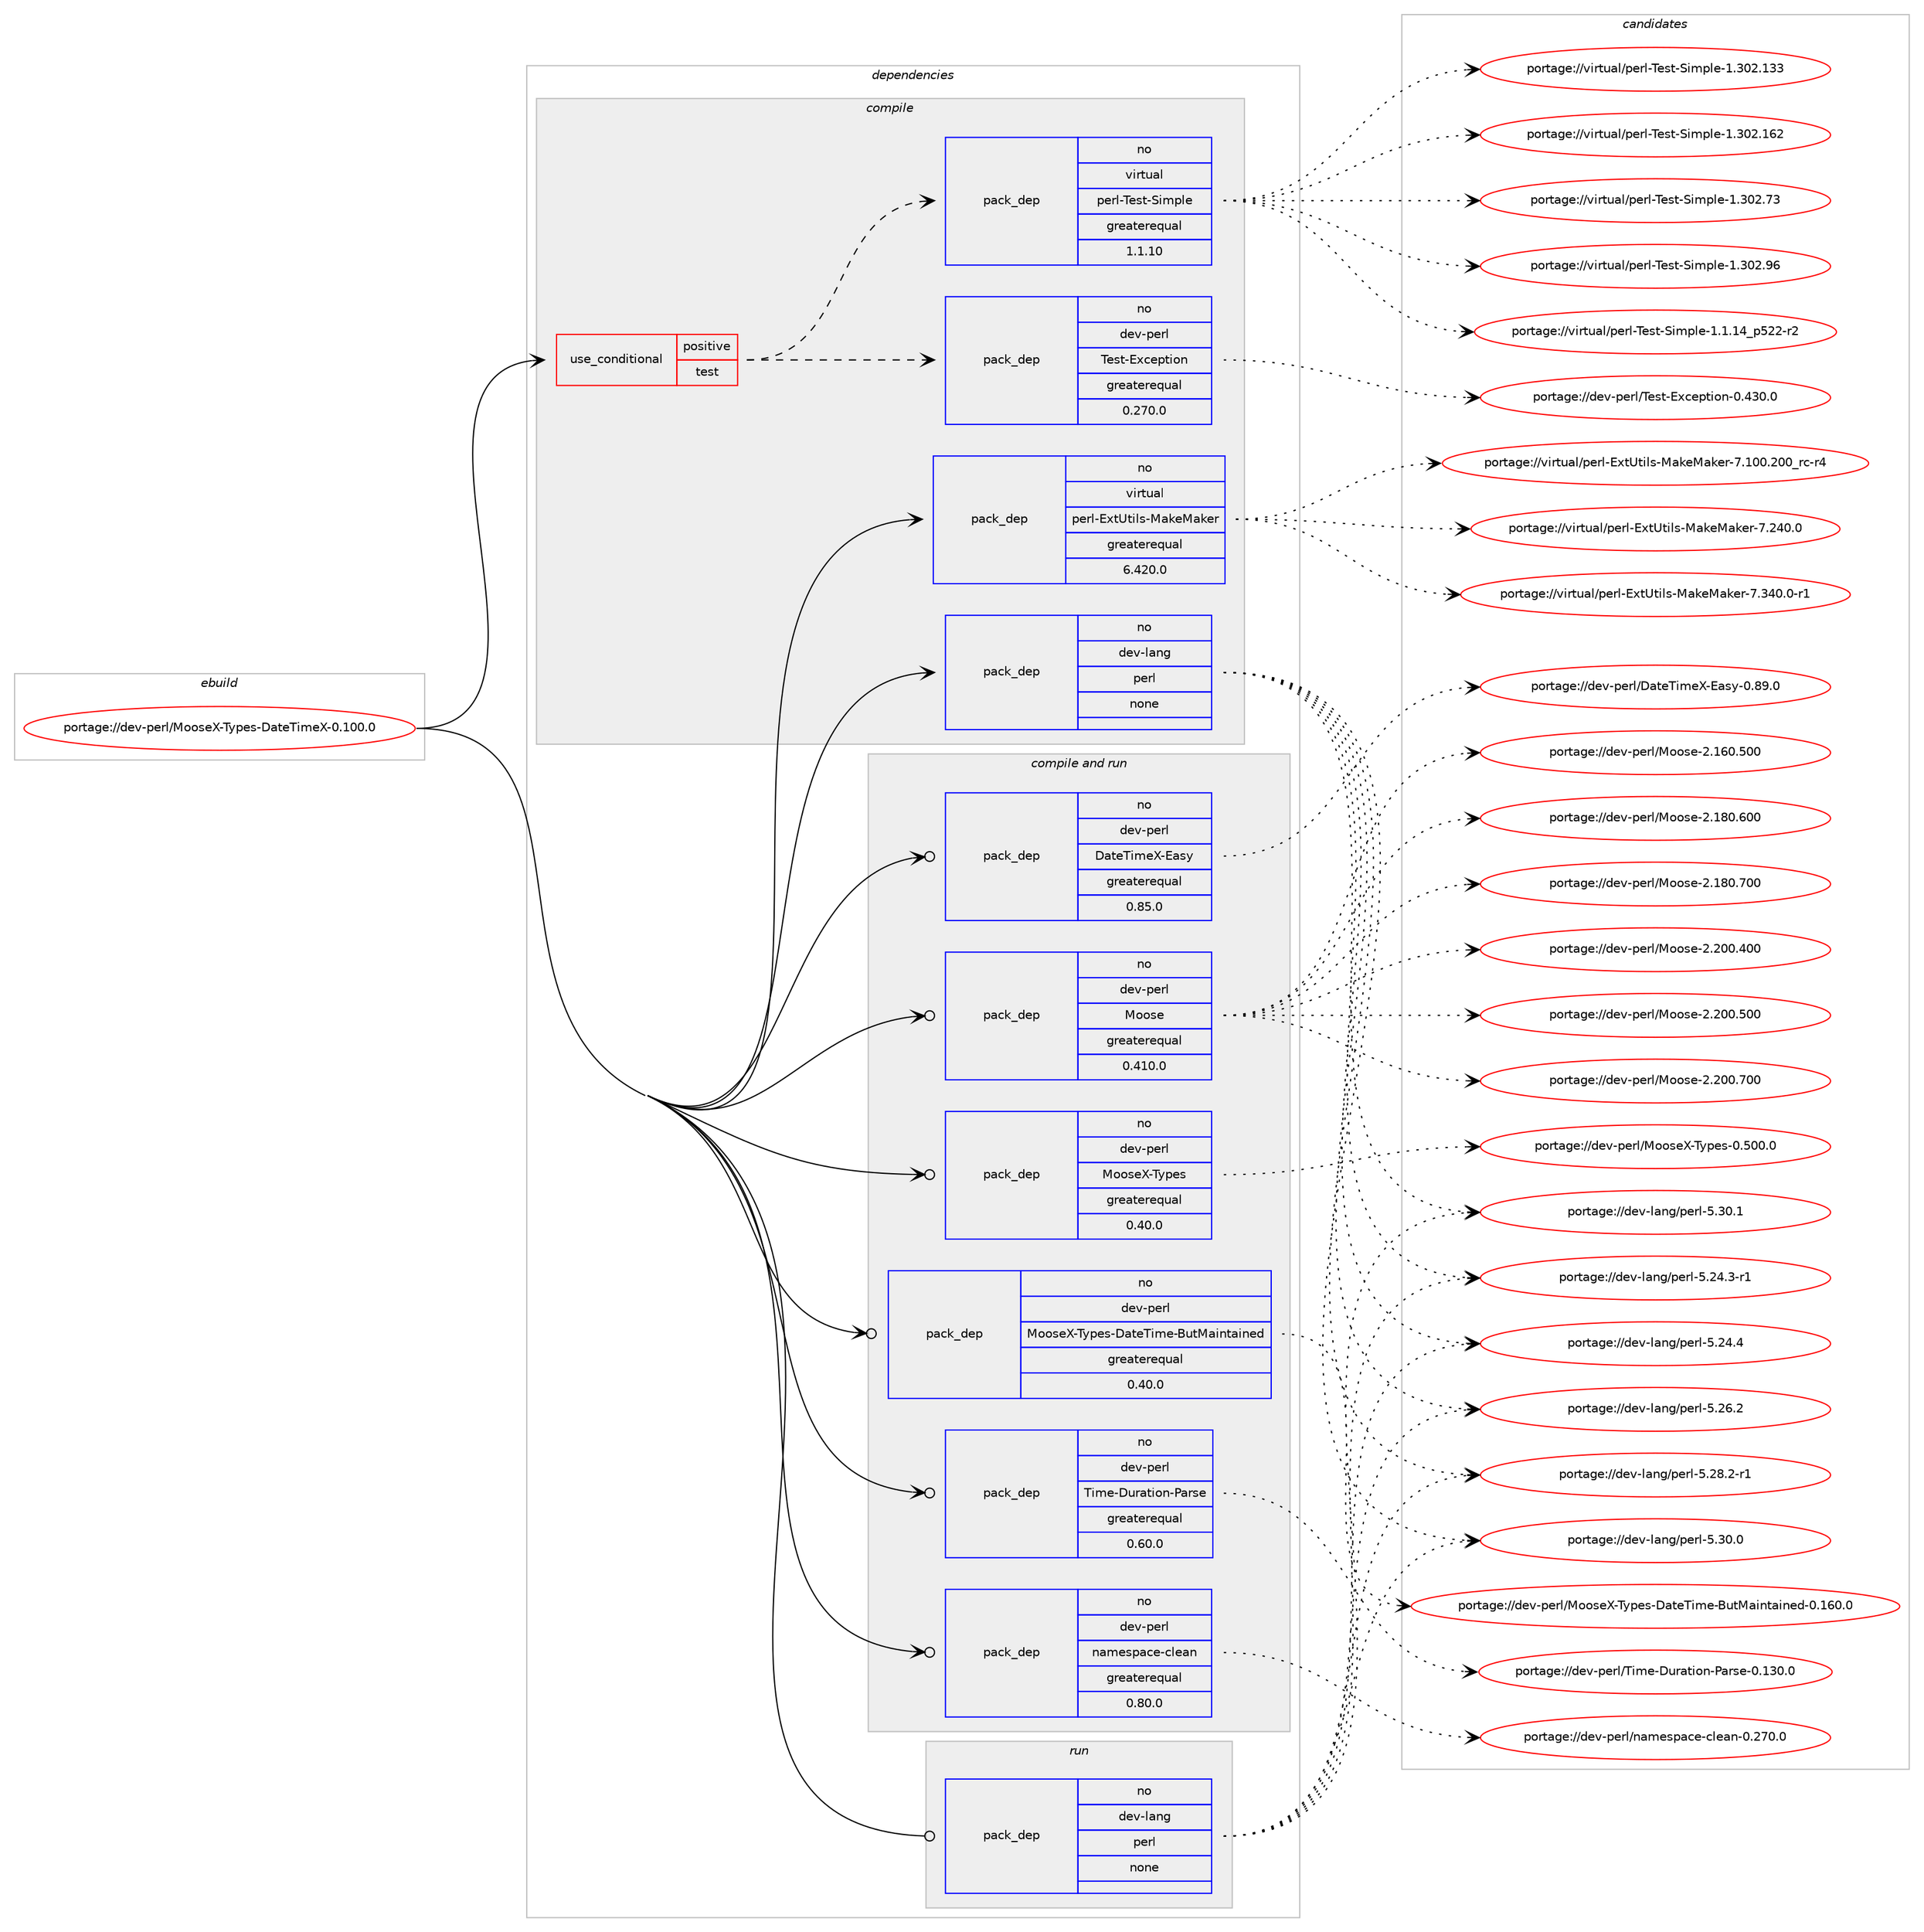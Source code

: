 digraph prolog {

# *************
# Graph options
# *************

newrank=true;
concentrate=true;
compound=true;
graph [rankdir=LR,fontname=Helvetica,fontsize=10,ranksep=1.5];#, ranksep=2.5, nodesep=0.2];
edge  [arrowhead=vee];
node  [fontname=Helvetica,fontsize=10];

# **********
# The ebuild
# **********

subgraph cluster_leftcol {
color=gray;
rank=same;
label=<<i>ebuild</i>>;
id [label="portage://dev-perl/MooseX-Types-DateTimeX-0.100.0", color=red, width=4, href="../dev-perl/MooseX-Types-DateTimeX-0.100.0.svg"];
}

# ****************
# The dependencies
# ****************

subgraph cluster_midcol {
color=gray;
label=<<i>dependencies</i>>;
subgraph cluster_compile {
fillcolor="#eeeeee";
style=filled;
label=<<i>compile</i>>;
subgraph cond23333 {
dependency117559 [label=<<TABLE BORDER="0" CELLBORDER="1" CELLSPACING="0" CELLPADDING="4"><TR><TD ROWSPAN="3" CELLPADDING="10">use_conditional</TD></TR><TR><TD>positive</TD></TR><TR><TD>test</TD></TR></TABLE>>, shape=none, color=red];
subgraph pack91043 {
dependency117560 [label=<<TABLE BORDER="0" CELLBORDER="1" CELLSPACING="0" CELLPADDING="4" WIDTH="220"><TR><TD ROWSPAN="6" CELLPADDING="30">pack_dep</TD></TR><TR><TD WIDTH="110">no</TD></TR><TR><TD>virtual</TD></TR><TR><TD>perl-Test-Simple</TD></TR><TR><TD>greaterequal</TD></TR><TR><TD>1.1.10</TD></TR></TABLE>>, shape=none, color=blue];
}
dependency117559:e -> dependency117560:w [weight=20,style="dashed",arrowhead="vee"];
subgraph pack91044 {
dependency117561 [label=<<TABLE BORDER="0" CELLBORDER="1" CELLSPACING="0" CELLPADDING="4" WIDTH="220"><TR><TD ROWSPAN="6" CELLPADDING="30">pack_dep</TD></TR><TR><TD WIDTH="110">no</TD></TR><TR><TD>dev-perl</TD></TR><TR><TD>Test-Exception</TD></TR><TR><TD>greaterequal</TD></TR><TR><TD>0.270.0</TD></TR></TABLE>>, shape=none, color=blue];
}
dependency117559:e -> dependency117561:w [weight=20,style="dashed",arrowhead="vee"];
}
id:e -> dependency117559:w [weight=20,style="solid",arrowhead="vee"];
subgraph pack91045 {
dependency117562 [label=<<TABLE BORDER="0" CELLBORDER="1" CELLSPACING="0" CELLPADDING="4" WIDTH="220"><TR><TD ROWSPAN="6" CELLPADDING="30">pack_dep</TD></TR><TR><TD WIDTH="110">no</TD></TR><TR><TD>dev-lang</TD></TR><TR><TD>perl</TD></TR><TR><TD>none</TD></TR><TR><TD></TD></TR></TABLE>>, shape=none, color=blue];
}
id:e -> dependency117562:w [weight=20,style="solid",arrowhead="vee"];
subgraph pack91046 {
dependency117563 [label=<<TABLE BORDER="0" CELLBORDER="1" CELLSPACING="0" CELLPADDING="4" WIDTH="220"><TR><TD ROWSPAN="6" CELLPADDING="30">pack_dep</TD></TR><TR><TD WIDTH="110">no</TD></TR><TR><TD>virtual</TD></TR><TR><TD>perl-ExtUtils-MakeMaker</TD></TR><TR><TD>greaterequal</TD></TR><TR><TD>6.420.0</TD></TR></TABLE>>, shape=none, color=blue];
}
id:e -> dependency117563:w [weight=20,style="solid",arrowhead="vee"];
}
subgraph cluster_compileandrun {
fillcolor="#eeeeee";
style=filled;
label=<<i>compile and run</i>>;
subgraph pack91047 {
dependency117564 [label=<<TABLE BORDER="0" CELLBORDER="1" CELLSPACING="0" CELLPADDING="4" WIDTH="220"><TR><TD ROWSPAN="6" CELLPADDING="30">pack_dep</TD></TR><TR><TD WIDTH="110">no</TD></TR><TR><TD>dev-perl</TD></TR><TR><TD>DateTimeX-Easy</TD></TR><TR><TD>greaterequal</TD></TR><TR><TD>0.85.0</TD></TR></TABLE>>, shape=none, color=blue];
}
id:e -> dependency117564:w [weight=20,style="solid",arrowhead="odotvee"];
subgraph pack91048 {
dependency117565 [label=<<TABLE BORDER="0" CELLBORDER="1" CELLSPACING="0" CELLPADDING="4" WIDTH="220"><TR><TD ROWSPAN="6" CELLPADDING="30">pack_dep</TD></TR><TR><TD WIDTH="110">no</TD></TR><TR><TD>dev-perl</TD></TR><TR><TD>Moose</TD></TR><TR><TD>greaterequal</TD></TR><TR><TD>0.410.0</TD></TR></TABLE>>, shape=none, color=blue];
}
id:e -> dependency117565:w [weight=20,style="solid",arrowhead="odotvee"];
subgraph pack91049 {
dependency117566 [label=<<TABLE BORDER="0" CELLBORDER="1" CELLSPACING="0" CELLPADDING="4" WIDTH="220"><TR><TD ROWSPAN="6" CELLPADDING="30">pack_dep</TD></TR><TR><TD WIDTH="110">no</TD></TR><TR><TD>dev-perl</TD></TR><TR><TD>MooseX-Types</TD></TR><TR><TD>greaterequal</TD></TR><TR><TD>0.40.0</TD></TR></TABLE>>, shape=none, color=blue];
}
id:e -> dependency117566:w [weight=20,style="solid",arrowhead="odotvee"];
subgraph pack91050 {
dependency117567 [label=<<TABLE BORDER="0" CELLBORDER="1" CELLSPACING="0" CELLPADDING="4" WIDTH="220"><TR><TD ROWSPAN="6" CELLPADDING="30">pack_dep</TD></TR><TR><TD WIDTH="110">no</TD></TR><TR><TD>dev-perl</TD></TR><TR><TD>MooseX-Types-DateTime-ButMaintained</TD></TR><TR><TD>greaterequal</TD></TR><TR><TD>0.40.0</TD></TR></TABLE>>, shape=none, color=blue];
}
id:e -> dependency117567:w [weight=20,style="solid",arrowhead="odotvee"];
subgraph pack91051 {
dependency117568 [label=<<TABLE BORDER="0" CELLBORDER="1" CELLSPACING="0" CELLPADDING="4" WIDTH="220"><TR><TD ROWSPAN="6" CELLPADDING="30">pack_dep</TD></TR><TR><TD WIDTH="110">no</TD></TR><TR><TD>dev-perl</TD></TR><TR><TD>Time-Duration-Parse</TD></TR><TR><TD>greaterequal</TD></TR><TR><TD>0.60.0</TD></TR></TABLE>>, shape=none, color=blue];
}
id:e -> dependency117568:w [weight=20,style="solid",arrowhead="odotvee"];
subgraph pack91052 {
dependency117569 [label=<<TABLE BORDER="0" CELLBORDER="1" CELLSPACING="0" CELLPADDING="4" WIDTH="220"><TR><TD ROWSPAN="6" CELLPADDING="30">pack_dep</TD></TR><TR><TD WIDTH="110">no</TD></TR><TR><TD>dev-perl</TD></TR><TR><TD>namespace-clean</TD></TR><TR><TD>greaterequal</TD></TR><TR><TD>0.80.0</TD></TR></TABLE>>, shape=none, color=blue];
}
id:e -> dependency117569:w [weight=20,style="solid",arrowhead="odotvee"];
}
subgraph cluster_run {
fillcolor="#eeeeee";
style=filled;
label=<<i>run</i>>;
subgraph pack91053 {
dependency117570 [label=<<TABLE BORDER="0" CELLBORDER="1" CELLSPACING="0" CELLPADDING="4" WIDTH="220"><TR><TD ROWSPAN="6" CELLPADDING="30">pack_dep</TD></TR><TR><TD WIDTH="110">no</TD></TR><TR><TD>dev-lang</TD></TR><TR><TD>perl</TD></TR><TR><TD>none</TD></TR><TR><TD></TD></TR></TABLE>>, shape=none, color=blue];
}
id:e -> dependency117570:w [weight=20,style="solid",arrowhead="odot"];
}
}

# **************
# The candidates
# **************

subgraph cluster_choices {
rank=same;
color=gray;
label=<<i>candidates</i>>;

subgraph choice91043 {
color=black;
nodesep=1;
choiceportage11810511411611797108471121011141084584101115116458310510911210810145494649464952951125350504511450 [label="portage://virtual/perl-Test-Simple-1.1.14_p522-r2", color=red, width=4,href="../virtual/perl-Test-Simple-1.1.14_p522-r2.svg"];
choiceportage11810511411611797108471121011141084584101115116458310510911210810145494651485046495151 [label="portage://virtual/perl-Test-Simple-1.302.133", color=red, width=4,href="../virtual/perl-Test-Simple-1.302.133.svg"];
choiceportage11810511411611797108471121011141084584101115116458310510911210810145494651485046495450 [label="portage://virtual/perl-Test-Simple-1.302.162", color=red, width=4,href="../virtual/perl-Test-Simple-1.302.162.svg"];
choiceportage118105114116117971084711210111410845841011151164583105109112108101454946514850465551 [label="portage://virtual/perl-Test-Simple-1.302.73", color=red, width=4,href="../virtual/perl-Test-Simple-1.302.73.svg"];
choiceportage118105114116117971084711210111410845841011151164583105109112108101454946514850465754 [label="portage://virtual/perl-Test-Simple-1.302.96", color=red, width=4,href="../virtual/perl-Test-Simple-1.302.96.svg"];
dependency117560:e -> choiceportage11810511411611797108471121011141084584101115116458310510911210810145494649464952951125350504511450:w [style=dotted,weight="100"];
dependency117560:e -> choiceportage11810511411611797108471121011141084584101115116458310510911210810145494651485046495151:w [style=dotted,weight="100"];
dependency117560:e -> choiceportage11810511411611797108471121011141084584101115116458310510911210810145494651485046495450:w [style=dotted,weight="100"];
dependency117560:e -> choiceportage118105114116117971084711210111410845841011151164583105109112108101454946514850465551:w [style=dotted,weight="100"];
dependency117560:e -> choiceportage118105114116117971084711210111410845841011151164583105109112108101454946514850465754:w [style=dotted,weight="100"];
}
subgraph choice91044 {
color=black;
nodesep=1;
choiceportage1001011184511210111410847841011151164569120991011121161051111104548465251484648 [label="portage://dev-perl/Test-Exception-0.430.0", color=red, width=4,href="../dev-perl/Test-Exception-0.430.0.svg"];
dependency117561:e -> choiceportage1001011184511210111410847841011151164569120991011121161051111104548465251484648:w [style=dotted,weight="100"];
}
subgraph choice91045 {
color=black;
nodesep=1;
choiceportage100101118451089711010347112101114108455346505246514511449 [label="portage://dev-lang/perl-5.24.3-r1", color=red, width=4,href="../dev-lang/perl-5.24.3-r1.svg"];
choiceportage10010111845108971101034711210111410845534650524652 [label="portage://dev-lang/perl-5.24.4", color=red, width=4,href="../dev-lang/perl-5.24.4.svg"];
choiceportage10010111845108971101034711210111410845534650544650 [label="portage://dev-lang/perl-5.26.2", color=red, width=4,href="../dev-lang/perl-5.26.2.svg"];
choiceportage100101118451089711010347112101114108455346505646504511449 [label="portage://dev-lang/perl-5.28.2-r1", color=red, width=4,href="../dev-lang/perl-5.28.2-r1.svg"];
choiceportage10010111845108971101034711210111410845534651484648 [label="portage://dev-lang/perl-5.30.0", color=red, width=4,href="../dev-lang/perl-5.30.0.svg"];
choiceportage10010111845108971101034711210111410845534651484649 [label="portage://dev-lang/perl-5.30.1", color=red, width=4,href="../dev-lang/perl-5.30.1.svg"];
dependency117562:e -> choiceportage100101118451089711010347112101114108455346505246514511449:w [style=dotted,weight="100"];
dependency117562:e -> choiceportage10010111845108971101034711210111410845534650524652:w [style=dotted,weight="100"];
dependency117562:e -> choiceportage10010111845108971101034711210111410845534650544650:w [style=dotted,weight="100"];
dependency117562:e -> choiceportage100101118451089711010347112101114108455346505646504511449:w [style=dotted,weight="100"];
dependency117562:e -> choiceportage10010111845108971101034711210111410845534651484648:w [style=dotted,weight="100"];
dependency117562:e -> choiceportage10010111845108971101034711210111410845534651484649:w [style=dotted,weight="100"];
}
subgraph choice91046 {
color=black;
nodesep=1;
choiceportage118105114116117971084711210111410845691201168511610510811545779710710177971071011144555464948484650484895114994511452 [label="portage://virtual/perl-ExtUtils-MakeMaker-7.100.200_rc-r4", color=red, width=4,href="../virtual/perl-ExtUtils-MakeMaker-7.100.200_rc-r4.svg"];
choiceportage118105114116117971084711210111410845691201168511610510811545779710710177971071011144555465052484648 [label="portage://virtual/perl-ExtUtils-MakeMaker-7.240.0", color=red, width=4,href="../virtual/perl-ExtUtils-MakeMaker-7.240.0.svg"];
choiceportage1181051141161179710847112101114108456912011685116105108115457797107101779710710111445554651524846484511449 [label="portage://virtual/perl-ExtUtils-MakeMaker-7.340.0-r1", color=red, width=4,href="../virtual/perl-ExtUtils-MakeMaker-7.340.0-r1.svg"];
dependency117563:e -> choiceportage118105114116117971084711210111410845691201168511610510811545779710710177971071011144555464948484650484895114994511452:w [style=dotted,weight="100"];
dependency117563:e -> choiceportage118105114116117971084711210111410845691201168511610510811545779710710177971071011144555465052484648:w [style=dotted,weight="100"];
dependency117563:e -> choiceportage1181051141161179710847112101114108456912011685116105108115457797107101779710710111445554651524846484511449:w [style=dotted,weight="100"];
}
subgraph choice91047 {
color=black;
nodesep=1;
choiceportage10010111845112101114108476897116101841051091018845699711512145484656574648 [label="portage://dev-perl/DateTimeX-Easy-0.89.0", color=red, width=4,href="../dev-perl/DateTimeX-Easy-0.89.0.svg"];
dependency117564:e -> choiceportage10010111845112101114108476897116101841051091018845699711512145484656574648:w [style=dotted,weight="100"];
}
subgraph choice91048 {
color=black;
nodesep=1;
choiceportage10010111845112101114108477711111111510145504649544846534848 [label="portage://dev-perl/Moose-2.160.500", color=red, width=4,href="../dev-perl/Moose-2.160.500.svg"];
choiceportage10010111845112101114108477711111111510145504649564846544848 [label="portage://dev-perl/Moose-2.180.600", color=red, width=4,href="../dev-perl/Moose-2.180.600.svg"];
choiceportage10010111845112101114108477711111111510145504649564846554848 [label="portage://dev-perl/Moose-2.180.700", color=red, width=4,href="../dev-perl/Moose-2.180.700.svg"];
choiceportage10010111845112101114108477711111111510145504650484846524848 [label="portage://dev-perl/Moose-2.200.400", color=red, width=4,href="../dev-perl/Moose-2.200.400.svg"];
choiceportage10010111845112101114108477711111111510145504650484846534848 [label="portage://dev-perl/Moose-2.200.500", color=red, width=4,href="../dev-perl/Moose-2.200.500.svg"];
choiceportage10010111845112101114108477711111111510145504650484846554848 [label="portage://dev-perl/Moose-2.200.700", color=red, width=4,href="../dev-perl/Moose-2.200.700.svg"];
dependency117565:e -> choiceportage10010111845112101114108477711111111510145504649544846534848:w [style=dotted,weight="100"];
dependency117565:e -> choiceportage10010111845112101114108477711111111510145504649564846544848:w [style=dotted,weight="100"];
dependency117565:e -> choiceportage10010111845112101114108477711111111510145504649564846554848:w [style=dotted,weight="100"];
dependency117565:e -> choiceportage10010111845112101114108477711111111510145504650484846524848:w [style=dotted,weight="100"];
dependency117565:e -> choiceportage10010111845112101114108477711111111510145504650484846534848:w [style=dotted,weight="100"];
dependency117565:e -> choiceportage10010111845112101114108477711111111510145504650484846554848:w [style=dotted,weight="100"];
}
subgraph choice91049 {
color=black;
nodesep=1;
choiceportage1001011184511210111410847771111111151018845841211121011154548465348484648 [label="portage://dev-perl/MooseX-Types-0.500.0", color=red, width=4,href="../dev-perl/MooseX-Types-0.500.0.svg"];
dependency117566:e -> choiceportage1001011184511210111410847771111111151018845841211121011154548465348484648:w [style=dotted,weight="100"];
}
subgraph choice91050 {
color=black;
nodesep=1;
choiceportage1001011184511210111410847771111111151018845841211121011154568971161018410510910145661171167797105110116971051101011004548464954484648 [label="portage://dev-perl/MooseX-Types-DateTime-ButMaintained-0.160.0", color=red, width=4,href="../dev-perl/MooseX-Types-DateTime-ButMaintained-0.160.0.svg"];
dependency117567:e -> choiceportage1001011184511210111410847771111111151018845841211121011154568971161018410510910145661171167797105110116971051101011004548464954484648:w [style=dotted,weight="100"];
}
subgraph choice91051 {
color=black;
nodesep=1;
choiceportage1001011184511210111410847841051091014568117114971161051111104580971141151014548464951484648 [label="portage://dev-perl/Time-Duration-Parse-0.130.0", color=red, width=4,href="../dev-perl/Time-Duration-Parse-0.130.0.svg"];
dependency117568:e -> choiceportage1001011184511210111410847841051091014568117114971161051111104580971141151014548464951484648:w [style=dotted,weight="100"];
}
subgraph choice91052 {
color=black;
nodesep=1;
choiceportage10010111845112101114108471109710910111511297991014599108101971104548465055484648 [label="portage://dev-perl/namespace-clean-0.270.0", color=red, width=4,href="../dev-perl/namespace-clean-0.270.0.svg"];
dependency117569:e -> choiceportage10010111845112101114108471109710910111511297991014599108101971104548465055484648:w [style=dotted,weight="100"];
}
subgraph choice91053 {
color=black;
nodesep=1;
choiceportage100101118451089711010347112101114108455346505246514511449 [label="portage://dev-lang/perl-5.24.3-r1", color=red, width=4,href="../dev-lang/perl-5.24.3-r1.svg"];
choiceportage10010111845108971101034711210111410845534650524652 [label="portage://dev-lang/perl-5.24.4", color=red, width=4,href="../dev-lang/perl-5.24.4.svg"];
choiceportage10010111845108971101034711210111410845534650544650 [label="portage://dev-lang/perl-5.26.2", color=red, width=4,href="../dev-lang/perl-5.26.2.svg"];
choiceportage100101118451089711010347112101114108455346505646504511449 [label="portage://dev-lang/perl-5.28.2-r1", color=red, width=4,href="../dev-lang/perl-5.28.2-r1.svg"];
choiceportage10010111845108971101034711210111410845534651484648 [label="portage://dev-lang/perl-5.30.0", color=red, width=4,href="../dev-lang/perl-5.30.0.svg"];
choiceportage10010111845108971101034711210111410845534651484649 [label="portage://dev-lang/perl-5.30.1", color=red, width=4,href="../dev-lang/perl-5.30.1.svg"];
dependency117570:e -> choiceportage100101118451089711010347112101114108455346505246514511449:w [style=dotted,weight="100"];
dependency117570:e -> choiceportage10010111845108971101034711210111410845534650524652:w [style=dotted,weight="100"];
dependency117570:e -> choiceportage10010111845108971101034711210111410845534650544650:w [style=dotted,weight="100"];
dependency117570:e -> choiceportage100101118451089711010347112101114108455346505646504511449:w [style=dotted,weight="100"];
dependency117570:e -> choiceportage10010111845108971101034711210111410845534651484648:w [style=dotted,weight="100"];
dependency117570:e -> choiceportage10010111845108971101034711210111410845534651484649:w [style=dotted,weight="100"];
}
}

}
